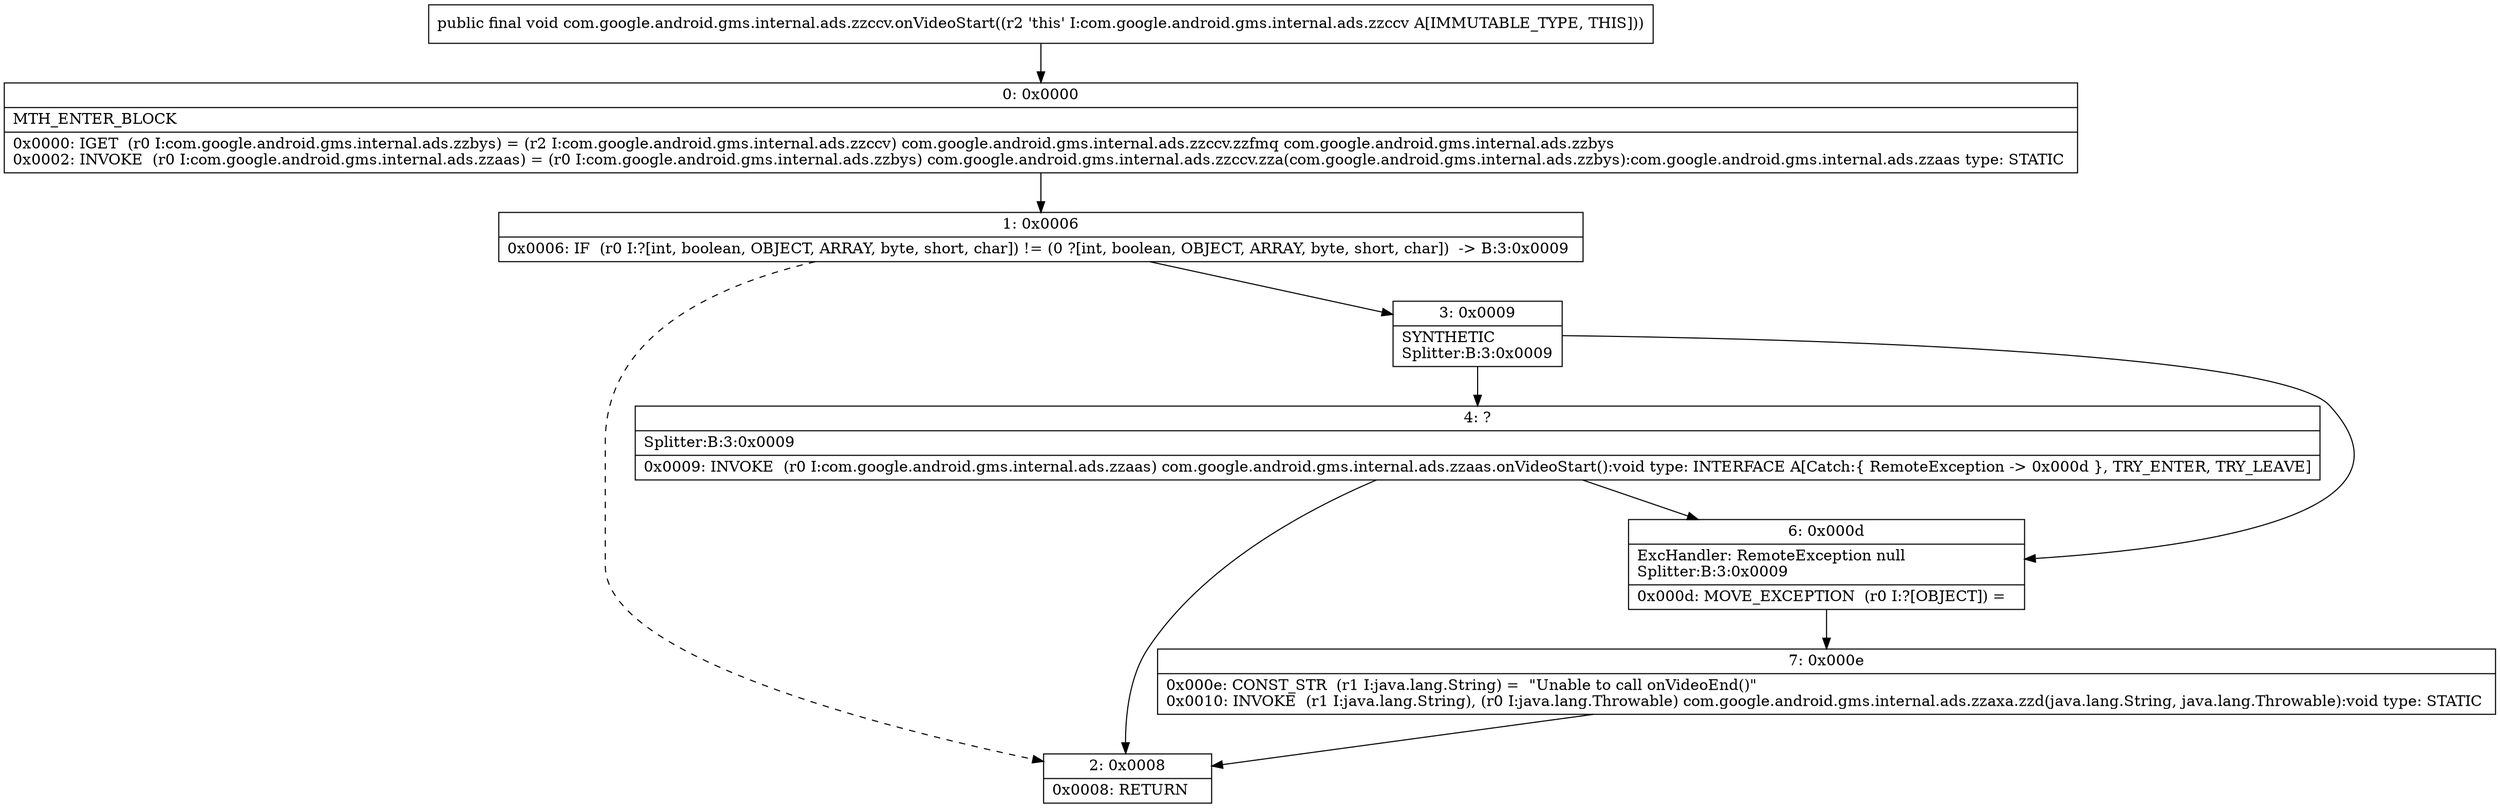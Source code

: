 digraph "CFG forcom.google.android.gms.internal.ads.zzccv.onVideoStart()V" {
Node_0 [shape=record,label="{0\:\ 0x0000|MTH_ENTER_BLOCK\l|0x0000: IGET  (r0 I:com.google.android.gms.internal.ads.zzbys) = (r2 I:com.google.android.gms.internal.ads.zzccv) com.google.android.gms.internal.ads.zzccv.zzfmq com.google.android.gms.internal.ads.zzbys \l0x0002: INVOKE  (r0 I:com.google.android.gms.internal.ads.zzaas) = (r0 I:com.google.android.gms.internal.ads.zzbys) com.google.android.gms.internal.ads.zzccv.zza(com.google.android.gms.internal.ads.zzbys):com.google.android.gms.internal.ads.zzaas type: STATIC \l}"];
Node_1 [shape=record,label="{1\:\ 0x0006|0x0006: IF  (r0 I:?[int, boolean, OBJECT, ARRAY, byte, short, char]) != (0 ?[int, boolean, OBJECT, ARRAY, byte, short, char])  \-\> B:3:0x0009 \l}"];
Node_2 [shape=record,label="{2\:\ 0x0008|0x0008: RETURN   \l}"];
Node_3 [shape=record,label="{3\:\ 0x0009|SYNTHETIC\lSplitter:B:3:0x0009\l}"];
Node_4 [shape=record,label="{4\:\ ?|Splitter:B:3:0x0009\l|0x0009: INVOKE  (r0 I:com.google.android.gms.internal.ads.zzaas) com.google.android.gms.internal.ads.zzaas.onVideoStart():void type: INTERFACE A[Catch:\{ RemoteException \-\> 0x000d \}, TRY_ENTER, TRY_LEAVE]\l}"];
Node_6 [shape=record,label="{6\:\ 0x000d|ExcHandler: RemoteException null\lSplitter:B:3:0x0009\l|0x000d: MOVE_EXCEPTION  (r0 I:?[OBJECT]) =  \l}"];
Node_7 [shape=record,label="{7\:\ 0x000e|0x000e: CONST_STR  (r1 I:java.lang.String) =  \"Unable to call onVideoEnd()\" \l0x0010: INVOKE  (r1 I:java.lang.String), (r0 I:java.lang.Throwable) com.google.android.gms.internal.ads.zzaxa.zzd(java.lang.String, java.lang.Throwable):void type: STATIC \l}"];
MethodNode[shape=record,label="{public final void com.google.android.gms.internal.ads.zzccv.onVideoStart((r2 'this' I:com.google.android.gms.internal.ads.zzccv A[IMMUTABLE_TYPE, THIS])) }"];
MethodNode -> Node_0;
Node_0 -> Node_1;
Node_1 -> Node_2[style=dashed];
Node_1 -> Node_3;
Node_3 -> Node_4;
Node_3 -> Node_6;
Node_4 -> Node_6;
Node_4 -> Node_2;
Node_6 -> Node_7;
Node_7 -> Node_2;
}

